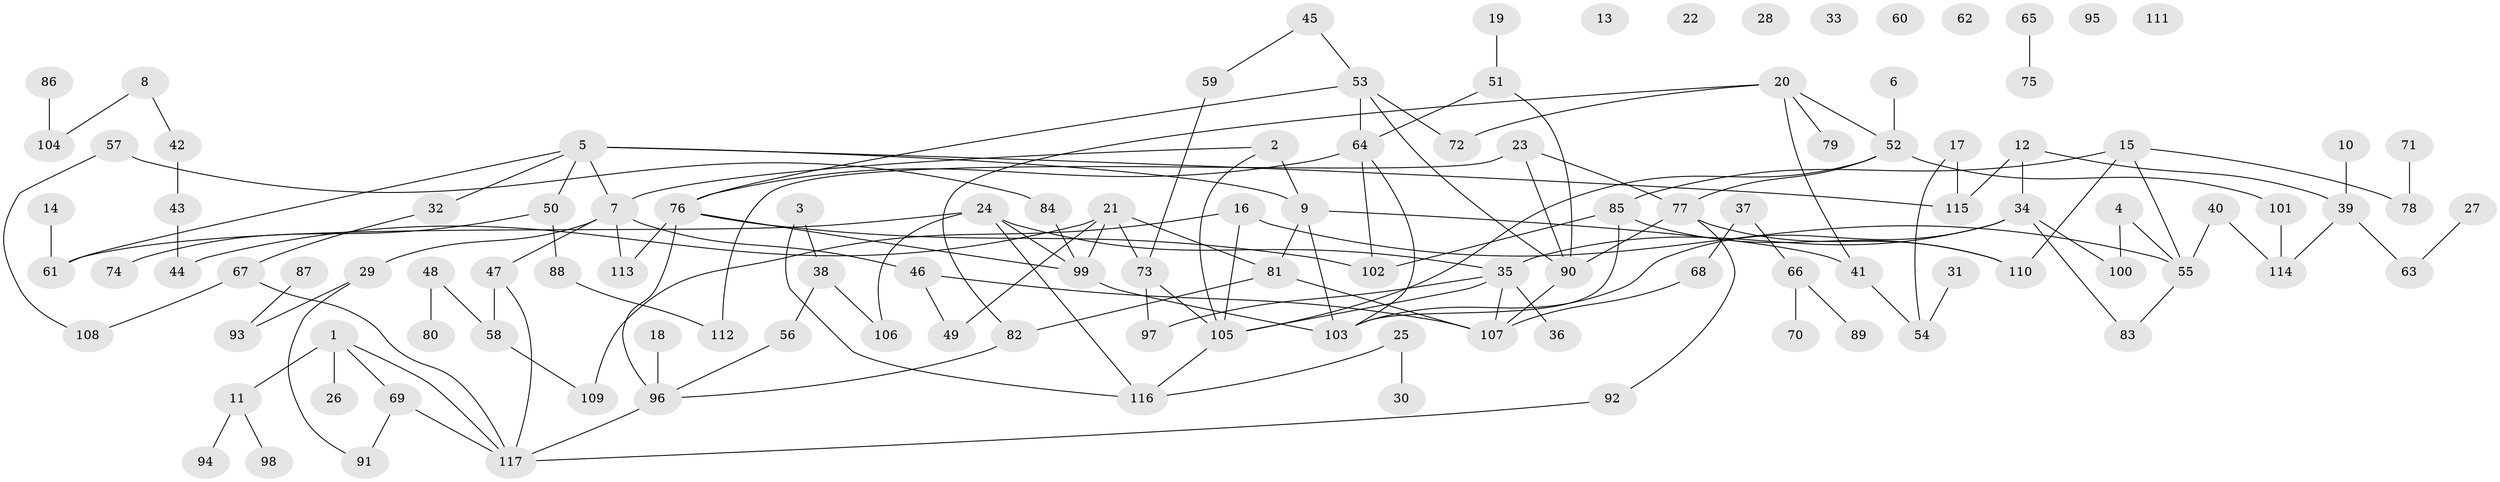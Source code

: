 // coarse degree distribution, {2: 0.37037037037037035, 0: 0.09876543209876543, 1: 0.19753086419753085, 3: 0.13580246913580246, 5: 0.07407407407407407, 7: 0.012345679012345678, 4: 0.06172839506172839, 11: 0.012345679012345678, 6: 0.012345679012345678, 8: 0.012345679012345678, 9: 0.012345679012345678}
// Generated by graph-tools (version 1.1) at 2025/43/03/04/25 21:43:43]
// undirected, 117 vertices, 151 edges
graph export_dot {
graph [start="1"]
  node [color=gray90,style=filled];
  1;
  2;
  3;
  4;
  5;
  6;
  7;
  8;
  9;
  10;
  11;
  12;
  13;
  14;
  15;
  16;
  17;
  18;
  19;
  20;
  21;
  22;
  23;
  24;
  25;
  26;
  27;
  28;
  29;
  30;
  31;
  32;
  33;
  34;
  35;
  36;
  37;
  38;
  39;
  40;
  41;
  42;
  43;
  44;
  45;
  46;
  47;
  48;
  49;
  50;
  51;
  52;
  53;
  54;
  55;
  56;
  57;
  58;
  59;
  60;
  61;
  62;
  63;
  64;
  65;
  66;
  67;
  68;
  69;
  70;
  71;
  72;
  73;
  74;
  75;
  76;
  77;
  78;
  79;
  80;
  81;
  82;
  83;
  84;
  85;
  86;
  87;
  88;
  89;
  90;
  91;
  92;
  93;
  94;
  95;
  96;
  97;
  98;
  99;
  100;
  101;
  102;
  103;
  104;
  105;
  106;
  107;
  108;
  109;
  110;
  111;
  112;
  113;
  114;
  115;
  116;
  117;
  1 -- 11;
  1 -- 26;
  1 -- 69;
  1 -- 117;
  2 -- 7;
  2 -- 9;
  2 -- 105;
  3 -- 38;
  3 -- 116;
  4 -- 55;
  4 -- 100;
  5 -- 7;
  5 -- 9;
  5 -- 32;
  5 -- 50;
  5 -- 61;
  5 -- 115;
  6 -- 52;
  7 -- 29;
  7 -- 46;
  7 -- 47;
  7 -- 113;
  8 -- 42;
  8 -- 104;
  9 -- 41;
  9 -- 81;
  9 -- 103;
  10 -- 39;
  11 -- 94;
  11 -- 98;
  12 -- 34;
  12 -- 39;
  12 -- 115;
  14 -- 61;
  15 -- 55;
  15 -- 78;
  15 -- 85;
  15 -- 110;
  16 -- 55;
  16 -- 105;
  16 -- 109;
  17 -- 54;
  17 -- 115;
  18 -- 96;
  19 -- 51;
  20 -- 41;
  20 -- 52;
  20 -- 72;
  20 -- 79;
  20 -- 82;
  21 -- 44;
  21 -- 49;
  21 -- 73;
  21 -- 81;
  21 -- 99;
  23 -- 77;
  23 -- 90;
  23 -- 112;
  24 -- 35;
  24 -- 61;
  24 -- 99;
  24 -- 106;
  24 -- 116;
  25 -- 30;
  25 -- 116;
  27 -- 63;
  29 -- 91;
  29 -- 93;
  31 -- 54;
  32 -- 67;
  34 -- 35;
  34 -- 83;
  34 -- 100;
  34 -- 103;
  35 -- 36;
  35 -- 97;
  35 -- 105;
  35 -- 107;
  37 -- 66;
  37 -- 68;
  38 -- 56;
  38 -- 106;
  39 -- 63;
  39 -- 114;
  40 -- 55;
  40 -- 114;
  41 -- 54;
  42 -- 43;
  43 -- 44;
  45 -- 53;
  45 -- 59;
  46 -- 49;
  46 -- 107;
  47 -- 58;
  47 -- 117;
  48 -- 58;
  48 -- 80;
  50 -- 74;
  50 -- 88;
  51 -- 64;
  51 -- 90;
  52 -- 77;
  52 -- 101;
  52 -- 105;
  53 -- 64;
  53 -- 72;
  53 -- 76;
  53 -- 90;
  55 -- 83;
  56 -- 96;
  57 -- 84;
  57 -- 108;
  58 -- 109;
  59 -- 73;
  64 -- 76;
  64 -- 102;
  64 -- 103;
  65 -- 75;
  66 -- 70;
  66 -- 89;
  67 -- 108;
  67 -- 117;
  68 -- 107;
  69 -- 91;
  69 -- 117;
  71 -- 78;
  73 -- 97;
  73 -- 105;
  76 -- 96;
  76 -- 99;
  76 -- 102;
  76 -- 113;
  77 -- 90;
  77 -- 92;
  77 -- 110;
  81 -- 82;
  81 -- 107;
  82 -- 96;
  84 -- 99;
  85 -- 102;
  85 -- 103;
  85 -- 110;
  86 -- 104;
  87 -- 93;
  88 -- 112;
  90 -- 107;
  92 -- 117;
  96 -- 117;
  99 -- 103;
  101 -- 114;
  105 -- 116;
}
